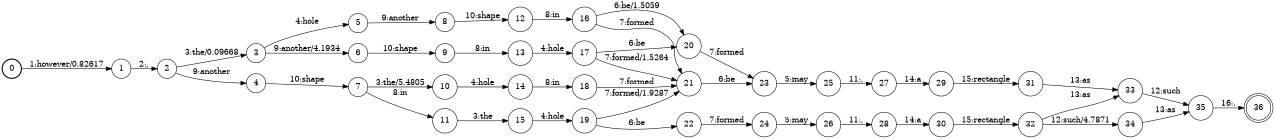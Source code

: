 digraph FST {
rankdir = LR;
size = "8.5,11";
label = "";
center = 1;
orientation = Portrait;
ranksep = "0.4";
nodesep = "0.25";
0 [label = "0", shape = circle, style = bold, fontsize = 14]
	0 -> 1 [label = "1:however/0.82617", fontsize = 14];
1 [label = "1", shape = circle, style = solid, fontsize = 14]
	1 -> 2 [label = "2:,", fontsize = 14];
2 [label = "2", shape = circle, style = solid, fontsize = 14]
	2 -> 3 [label = "3:the/0.09668", fontsize = 14];
	2 -> 4 [label = "9:another", fontsize = 14];
3 [label = "3", shape = circle, style = solid, fontsize = 14]
	3 -> 5 [label = "4:hole", fontsize = 14];
	3 -> 6 [label = "9:another/4.1934", fontsize = 14];
4 [label = "4", shape = circle, style = solid, fontsize = 14]
	4 -> 7 [label = "10:shape", fontsize = 14];
5 [label = "5", shape = circle, style = solid, fontsize = 14]
	5 -> 8 [label = "9:another", fontsize = 14];
6 [label = "6", shape = circle, style = solid, fontsize = 14]
	6 -> 9 [label = "10:shape", fontsize = 14];
7 [label = "7", shape = circle, style = solid, fontsize = 14]
	7 -> 10 [label = "3:the/5.4805", fontsize = 14];
	7 -> 11 [label = "8:in", fontsize = 14];
8 [label = "8", shape = circle, style = solid, fontsize = 14]
	8 -> 12 [label = "10:shape", fontsize = 14];
9 [label = "9", shape = circle, style = solid, fontsize = 14]
	9 -> 13 [label = "8:in", fontsize = 14];
10 [label = "10", shape = circle, style = solid, fontsize = 14]
	10 -> 14 [label = "4:hole", fontsize = 14];
11 [label = "11", shape = circle, style = solid, fontsize = 14]
	11 -> 15 [label = "3:the", fontsize = 14];
12 [label = "12", shape = circle, style = solid, fontsize = 14]
	12 -> 16 [label = "8:in", fontsize = 14];
13 [label = "13", shape = circle, style = solid, fontsize = 14]
	13 -> 17 [label = "4:hole", fontsize = 14];
14 [label = "14", shape = circle, style = solid, fontsize = 14]
	14 -> 18 [label = "8:in", fontsize = 14];
15 [label = "15", shape = circle, style = solid, fontsize = 14]
	15 -> 19 [label = "4:hole", fontsize = 14];
16 [label = "16", shape = circle, style = solid, fontsize = 14]
	16 -> 20 [label = "6:be/1.5059", fontsize = 14];
	16 -> 21 [label = "7:formed", fontsize = 14];
17 [label = "17", shape = circle, style = solid, fontsize = 14]
	17 -> 20 [label = "6:be", fontsize = 14];
	17 -> 21 [label = "7:formed/1.5264", fontsize = 14];
18 [label = "18", shape = circle, style = solid, fontsize = 14]
	18 -> 21 [label = "7:formed", fontsize = 14];
19 [label = "19", shape = circle, style = solid, fontsize = 14]
	19 -> 22 [label = "6:be", fontsize = 14];
	19 -> 21 [label = "7:formed/1.9287", fontsize = 14];
20 [label = "20", shape = circle, style = solid, fontsize = 14]
	20 -> 23 [label = "7:formed", fontsize = 14];
21 [label = "21", shape = circle, style = solid, fontsize = 14]
	21 -> 23 [label = "6:be", fontsize = 14];
22 [label = "22", shape = circle, style = solid, fontsize = 14]
	22 -> 24 [label = "7:formed", fontsize = 14];
23 [label = "23", shape = circle, style = solid, fontsize = 14]
	23 -> 25 [label = "5:may", fontsize = 14];
24 [label = "24", shape = circle, style = solid, fontsize = 14]
	24 -> 26 [label = "5:may", fontsize = 14];
25 [label = "25", shape = circle, style = solid, fontsize = 14]
	25 -> 27 [label = "11:,", fontsize = 14];
26 [label = "26", shape = circle, style = solid, fontsize = 14]
	26 -> 28 [label = "11:,", fontsize = 14];
27 [label = "27", shape = circle, style = solid, fontsize = 14]
	27 -> 29 [label = "14:a", fontsize = 14];
28 [label = "28", shape = circle, style = solid, fontsize = 14]
	28 -> 30 [label = "14:a", fontsize = 14];
29 [label = "29", shape = circle, style = solid, fontsize = 14]
	29 -> 31 [label = "15:rectangle", fontsize = 14];
30 [label = "30", shape = circle, style = solid, fontsize = 14]
	30 -> 32 [label = "15:rectangle", fontsize = 14];
31 [label = "31", shape = circle, style = solid, fontsize = 14]
	31 -> 33 [label = "13:as", fontsize = 14];
32 [label = "32", shape = circle, style = solid, fontsize = 14]
	32 -> 34 [label = "12:such/4.7871", fontsize = 14];
	32 -> 33 [label = "13:as", fontsize = 14];
33 [label = "33", shape = circle, style = solid, fontsize = 14]
	33 -> 35 [label = "12:such", fontsize = 14];
34 [label = "34", shape = circle, style = solid, fontsize = 14]
	34 -> 35 [label = "13:as", fontsize = 14];
35 [label = "35", shape = circle, style = solid, fontsize = 14]
	35 -> 36 [label = "16:.", fontsize = 14];
36 [label = "36", shape = doublecircle, style = solid, fontsize = 14]
}
